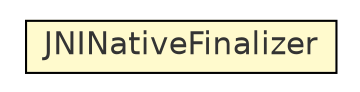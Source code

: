 #!/usr/local/bin/dot
#
# Class diagram 
# Generated by UmlGraph version 4.8 (http://www.spinellis.gr/sw/umlgraph)
#

digraph G {
	edge [fontname="Helvetica",fontsize=10,labelfontname="Helvetica",labelfontsize=10];
	node [fontname="Helvetica",fontsize=10,shape=plaintext];
	rankdir=LR;
	ranksep=1;
	// com.xuggle.ferry.JNINativeFinalizer
	c3020 [label=<<table border="0" cellborder="1" cellspacing="0" cellpadding="2" port="p" bgcolor="lemonChiffon" href="./JNINativeFinalizer.html">
		<tr><td><table border="0" cellspacing="0" cellpadding="1">
			<tr><td> JNINativeFinalizer </td></tr>
		</table></td></tr>
		</table>>, fontname="Helvetica", fontcolor="grey20", fontsize=15.0];
}

